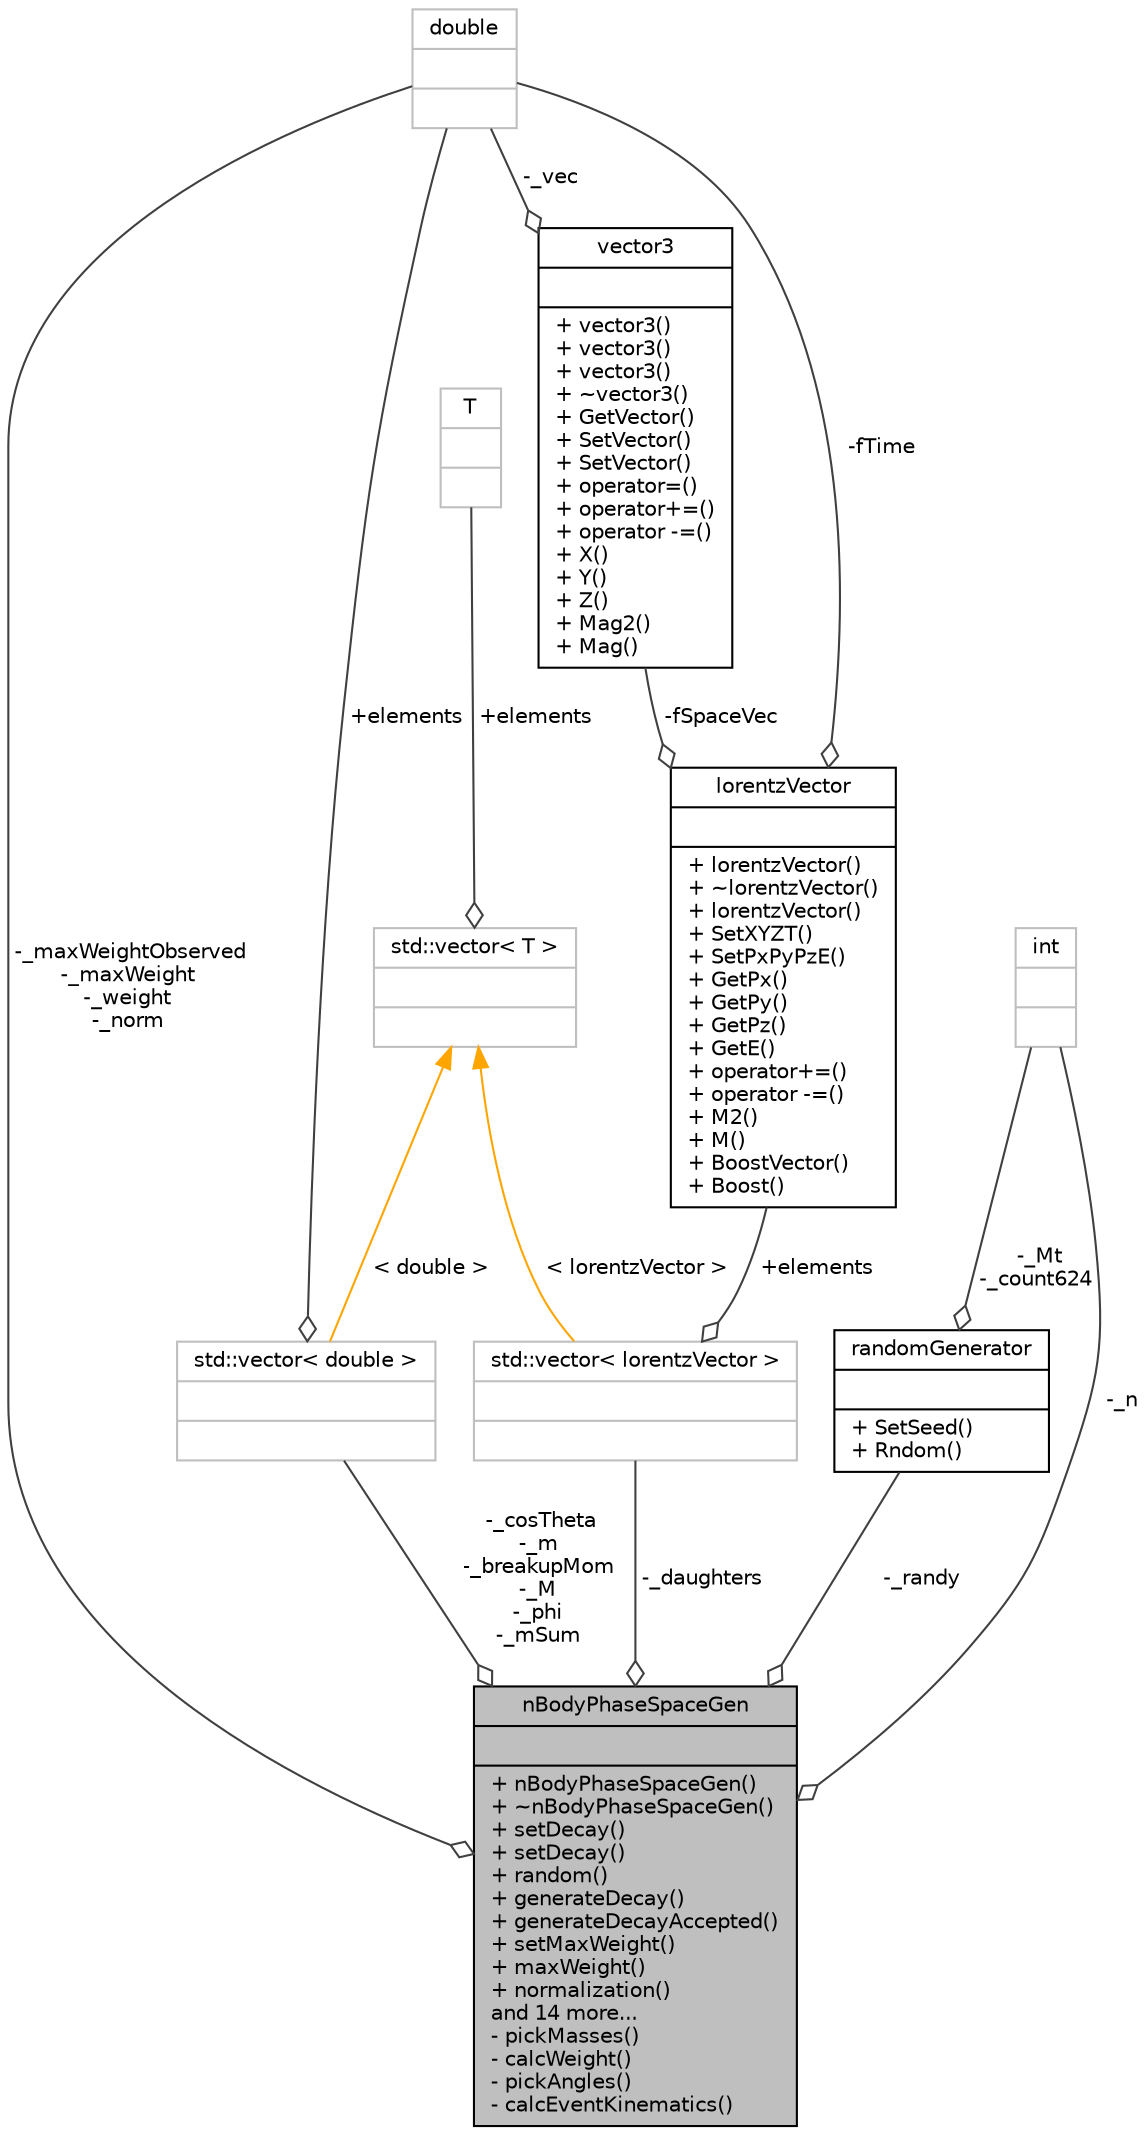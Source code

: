 digraph "nBodyPhaseSpaceGen"
{
 // LATEX_PDF_SIZE
  bgcolor="transparent";
  edge [fontname="Helvetica",fontsize="10",labelfontname="Helvetica",labelfontsize="10"];
  node [fontname="Helvetica",fontsize="10",shape=record];
  Node1 [label="{nBodyPhaseSpaceGen\n||+ nBodyPhaseSpaceGen()\l+ ~nBodyPhaseSpaceGen()\l+ setDecay()\l+ setDecay()\l+ random()\l+ generateDecay()\l+ generateDecayAccepted()\l+ setMaxWeight()\l+ maxWeight()\l+ normalization()\land 14 more...\l- pickMasses()\l- calcWeight()\l- pickAngles()\l- calcEventKinematics()\l}",height=0.2,width=0.4,color="black", fillcolor="grey75", style="filled", fontcolor="black",tooltip=" "];
  Node2 -> Node1 [color="grey25",fontsize="10",style="solid",label=" -_maxWeightObserved\n-_maxWeight\n-_weight\n-_norm" ,arrowhead="odiamond",fontname="Helvetica"];
  Node2 [label="{double\n||}",height=0.2,width=0.4,color="grey75",tooltip=" "];
  Node3 -> Node1 [color="grey25",fontsize="10",style="solid",label=" -_randy" ,arrowhead="odiamond",fontname="Helvetica"];
  Node3 [label="{randomGenerator\n||+ SetSeed()\l+ Rndom()\l}",height=0.2,width=0.4,color="black",URL="$classrandomGenerator.html",tooltip=" "];
  Node4 -> Node3 [color="grey25",fontsize="10",style="solid",label=" -_Mt\n-_count624" ,arrowhead="odiamond",fontname="Helvetica"];
  Node4 [label="{int\n||}",height=0.2,width=0.4,color="grey75",tooltip=" "];
  Node4 -> Node1 [color="grey25",fontsize="10",style="solid",label=" -_n" ,arrowhead="odiamond",fontname="Helvetica"];
  Node5 -> Node1 [color="grey25",fontsize="10",style="solid",label=" -_daughters" ,arrowhead="odiamond",fontname="Helvetica"];
  Node5 [label="{std::vector\< lorentzVector \>\n||}",height=0.2,width=0.4,color="grey75",tooltip=" "];
  Node6 -> Node5 [color="grey25",fontsize="10",style="solid",label=" +elements" ,arrowhead="odiamond",fontname="Helvetica"];
  Node6 [label="{lorentzVector\n||+ lorentzVector()\l+ ~lorentzVector()\l+ lorentzVector()\l+ SetXYZT()\l+ SetPxPyPzE()\l+ GetPx()\l+ GetPy()\l+ GetPz()\l+ GetE()\l+ operator+=()\l+ operator -=()\l+ M2()\l+ M()\l+ BoostVector()\l+ Boost()\l}",height=0.2,width=0.4,color="black",URL="$classlorentzVector.html",tooltip=" "];
  Node2 -> Node6 [color="grey25",fontsize="10",style="solid",label=" -fTime" ,arrowhead="odiamond",fontname="Helvetica"];
  Node7 -> Node6 [color="grey25",fontsize="10",style="solid",label=" -fSpaceVec" ,arrowhead="odiamond",fontname="Helvetica"];
  Node7 [label="{vector3\n||+ vector3()\l+ vector3()\l+ vector3()\l+ ~vector3()\l+ GetVector()\l+ SetVector()\l+ SetVector()\l+ operator=()\l+ operator+=()\l+ operator -=()\l+ X()\l+ Y()\l+ Z()\l+ Mag2()\l+ Mag()\l}",height=0.2,width=0.4,color="black",URL="$classvector3.html",tooltip=" "];
  Node2 -> Node7 [color="grey25",fontsize="10",style="solid",label=" -_vec" ,arrowhead="odiamond",fontname="Helvetica"];
  Node8 -> Node5 [dir="back",color="orange",fontsize="10",style="solid",label=" \< lorentzVector \>" ,fontname="Helvetica"];
  Node8 [label="{std::vector\< T \>\n||}",height=0.2,width=0.4,color="grey75",tooltip="STL class."];
  Node9 -> Node8 [color="grey25",fontsize="10",style="solid",label=" +elements" ,arrowhead="odiamond",fontname="Helvetica"];
  Node9 [label="{T\n||}",height=0.2,width=0.4,color="grey75",tooltip=" "];
  Node10 -> Node1 [color="grey25",fontsize="10",style="solid",label=" -_cosTheta\n-_m\n-_breakupMom\n-_M\n-_phi\n-_mSum" ,arrowhead="odiamond",fontname="Helvetica"];
  Node10 [label="{std::vector\< double \>\n||}",height=0.2,width=0.4,color="grey75",tooltip=" "];
  Node2 -> Node10 [color="grey25",fontsize="10",style="solid",label=" +elements" ,arrowhead="odiamond",fontname="Helvetica"];
  Node8 -> Node10 [dir="back",color="orange",fontsize="10",style="solid",label=" \< double \>" ,fontname="Helvetica"];
}
